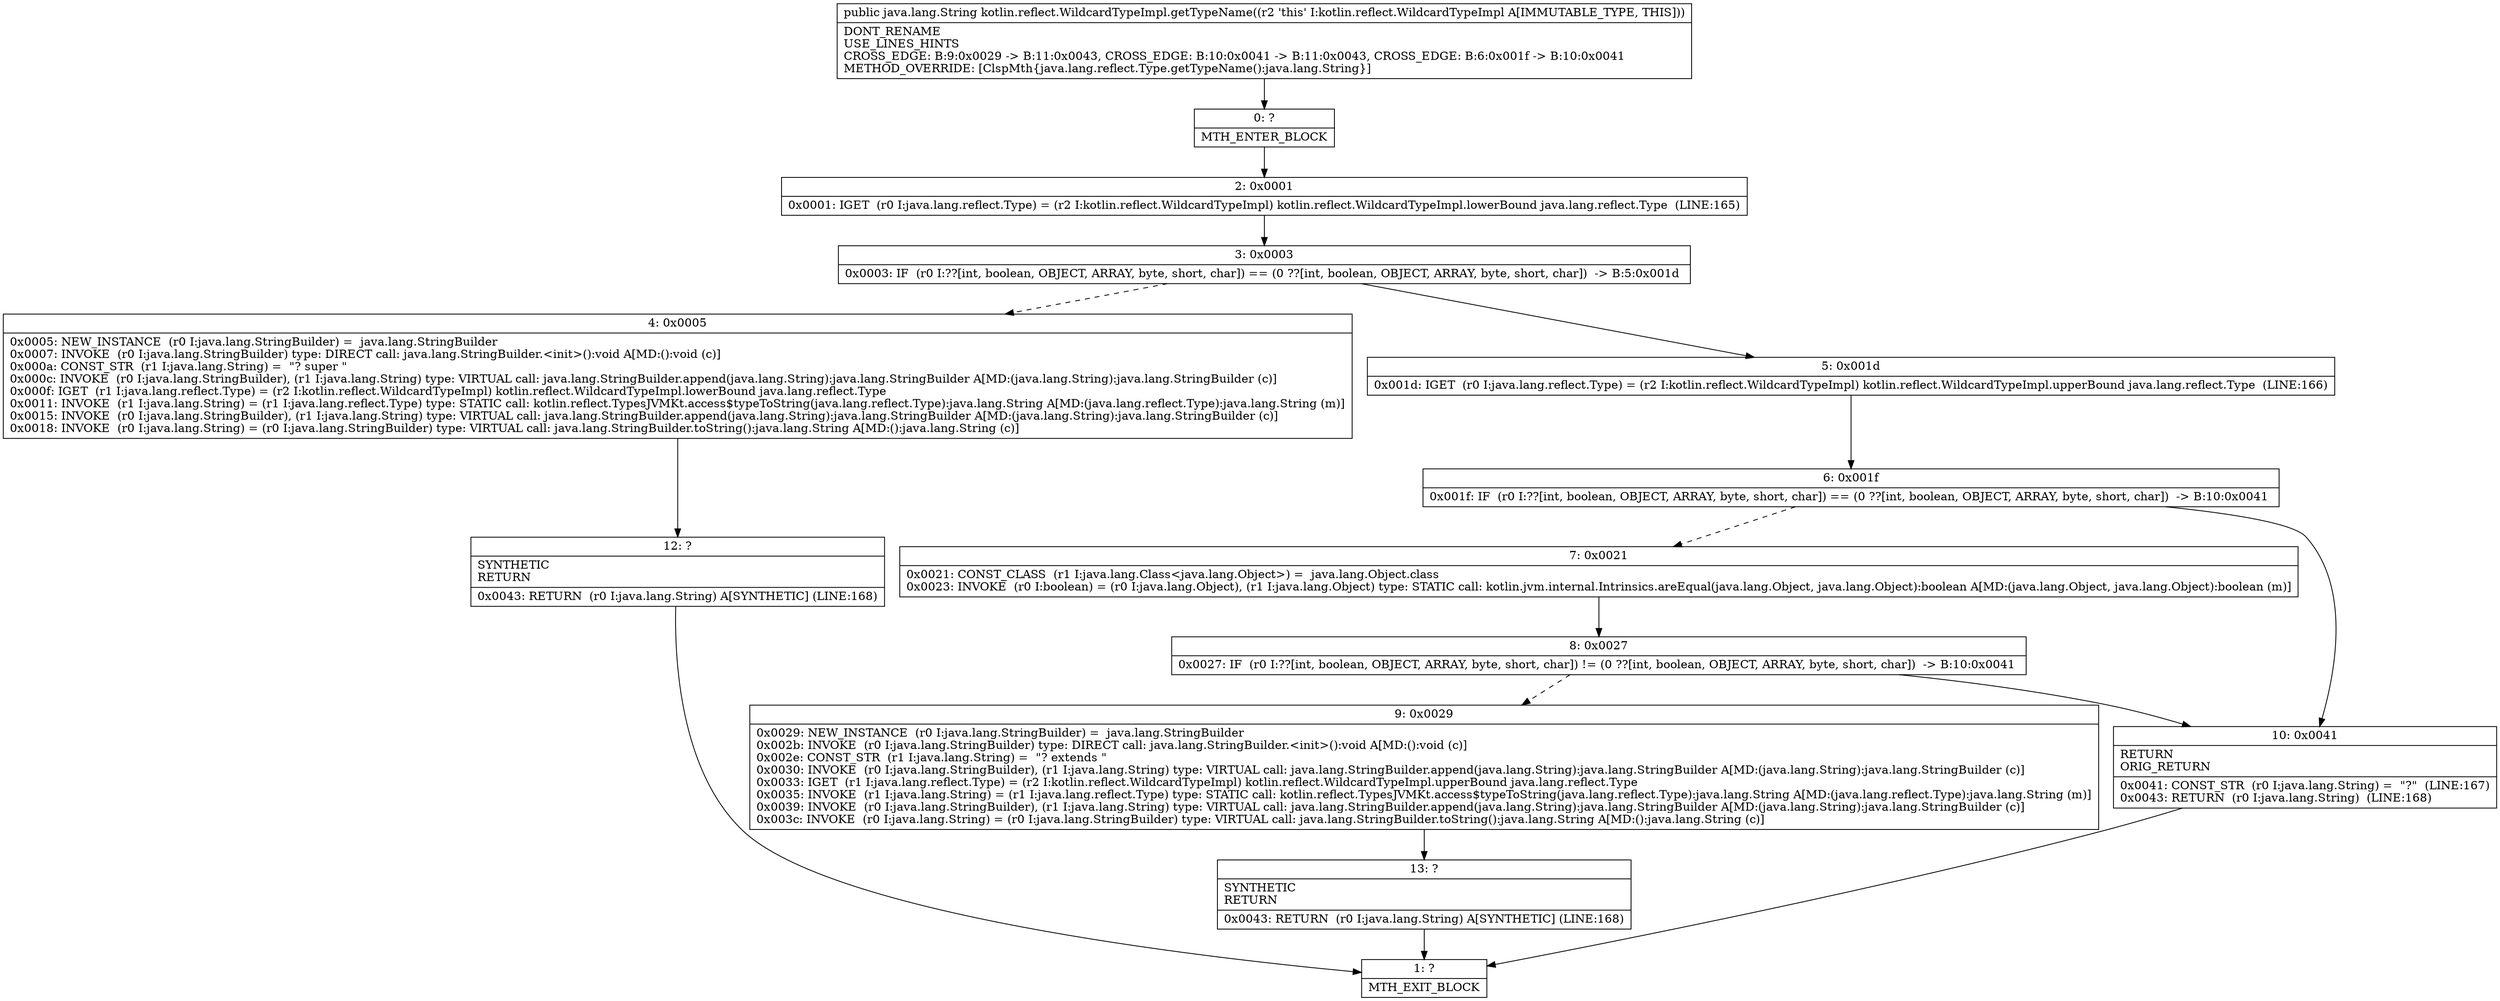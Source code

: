 digraph "CFG forkotlin.reflect.WildcardTypeImpl.getTypeName()Ljava\/lang\/String;" {
Node_0 [shape=record,label="{0\:\ ?|MTH_ENTER_BLOCK\l}"];
Node_2 [shape=record,label="{2\:\ 0x0001|0x0001: IGET  (r0 I:java.lang.reflect.Type) = (r2 I:kotlin.reflect.WildcardTypeImpl) kotlin.reflect.WildcardTypeImpl.lowerBound java.lang.reflect.Type  (LINE:165)\l}"];
Node_3 [shape=record,label="{3\:\ 0x0003|0x0003: IF  (r0 I:??[int, boolean, OBJECT, ARRAY, byte, short, char]) == (0 ??[int, boolean, OBJECT, ARRAY, byte, short, char])  \-\> B:5:0x001d \l}"];
Node_4 [shape=record,label="{4\:\ 0x0005|0x0005: NEW_INSTANCE  (r0 I:java.lang.StringBuilder) =  java.lang.StringBuilder \l0x0007: INVOKE  (r0 I:java.lang.StringBuilder) type: DIRECT call: java.lang.StringBuilder.\<init\>():void A[MD:():void (c)]\l0x000a: CONST_STR  (r1 I:java.lang.String) =  \"? super \" \l0x000c: INVOKE  (r0 I:java.lang.StringBuilder), (r1 I:java.lang.String) type: VIRTUAL call: java.lang.StringBuilder.append(java.lang.String):java.lang.StringBuilder A[MD:(java.lang.String):java.lang.StringBuilder (c)]\l0x000f: IGET  (r1 I:java.lang.reflect.Type) = (r2 I:kotlin.reflect.WildcardTypeImpl) kotlin.reflect.WildcardTypeImpl.lowerBound java.lang.reflect.Type \l0x0011: INVOKE  (r1 I:java.lang.String) = (r1 I:java.lang.reflect.Type) type: STATIC call: kotlin.reflect.TypesJVMKt.access$typeToString(java.lang.reflect.Type):java.lang.String A[MD:(java.lang.reflect.Type):java.lang.String (m)]\l0x0015: INVOKE  (r0 I:java.lang.StringBuilder), (r1 I:java.lang.String) type: VIRTUAL call: java.lang.StringBuilder.append(java.lang.String):java.lang.StringBuilder A[MD:(java.lang.String):java.lang.StringBuilder (c)]\l0x0018: INVOKE  (r0 I:java.lang.String) = (r0 I:java.lang.StringBuilder) type: VIRTUAL call: java.lang.StringBuilder.toString():java.lang.String A[MD:():java.lang.String (c)]\l}"];
Node_12 [shape=record,label="{12\:\ ?|SYNTHETIC\lRETURN\l|0x0043: RETURN  (r0 I:java.lang.String) A[SYNTHETIC] (LINE:168)\l}"];
Node_1 [shape=record,label="{1\:\ ?|MTH_EXIT_BLOCK\l}"];
Node_5 [shape=record,label="{5\:\ 0x001d|0x001d: IGET  (r0 I:java.lang.reflect.Type) = (r2 I:kotlin.reflect.WildcardTypeImpl) kotlin.reflect.WildcardTypeImpl.upperBound java.lang.reflect.Type  (LINE:166)\l}"];
Node_6 [shape=record,label="{6\:\ 0x001f|0x001f: IF  (r0 I:??[int, boolean, OBJECT, ARRAY, byte, short, char]) == (0 ??[int, boolean, OBJECT, ARRAY, byte, short, char])  \-\> B:10:0x0041 \l}"];
Node_7 [shape=record,label="{7\:\ 0x0021|0x0021: CONST_CLASS  (r1 I:java.lang.Class\<java.lang.Object\>) =  java.lang.Object.class \l0x0023: INVOKE  (r0 I:boolean) = (r0 I:java.lang.Object), (r1 I:java.lang.Object) type: STATIC call: kotlin.jvm.internal.Intrinsics.areEqual(java.lang.Object, java.lang.Object):boolean A[MD:(java.lang.Object, java.lang.Object):boolean (m)]\l}"];
Node_8 [shape=record,label="{8\:\ 0x0027|0x0027: IF  (r0 I:??[int, boolean, OBJECT, ARRAY, byte, short, char]) != (0 ??[int, boolean, OBJECT, ARRAY, byte, short, char])  \-\> B:10:0x0041 \l}"];
Node_9 [shape=record,label="{9\:\ 0x0029|0x0029: NEW_INSTANCE  (r0 I:java.lang.StringBuilder) =  java.lang.StringBuilder \l0x002b: INVOKE  (r0 I:java.lang.StringBuilder) type: DIRECT call: java.lang.StringBuilder.\<init\>():void A[MD:():void (c)]\l0x002e: CONST_STR  (r1 I:java.lang.String) =  \"? extends \" \l0x0030: INVOKE  (r0 I:java.lang.StringBuilder), (r1 I:java.lang.String) type: VIRTUAL call: java.lang.StringBuilder.append(java.lang.String):java.lang.StringBuilder A[MD:(java.lang.String):java.lang.StringBuilder (c)]\l0x0033: IGET  (r1 I:java.lang.reflect.Type) = (r2 I:kotlin.reflect.WildcardTypeImpl) kotlin.reflect.WildcardTypeImpl.upperBound java.lang.reflect.Type \l0x0035: INVOKE  (r1 I:java.lang.String) = (r1 I:java.lang.reflect.Type) type: STATIC call: kotlin.reflect.TypesJVMKt.access$typeToString(java.lang.reflect.Type):java.lang.String A[MD:(java.lang.reflect.Type):java.lang.String (m)]\l0x0039: INVOKE  (r0 I:java.lang.StringBuilder), (r1 I:java.lang.String) type: VIRTUAL call: java.lang.StringBuilder.append(java.lang.String):java.lang.StringBuilder A[MD:(java.lang.String):java.lang.StringBuilder (c)]\l0x003c: INVOKE  (r0 I:java.lang.String) = (r0 I:java.lang.StringBuilder) type: VIRTUAL call: java.lang.StringBuilder.toString():java.lang.String A[MD:():java.lang.String (c)]\l}"];
Node_13 [shape=record,label="{13\:\ ?|SYNTHETIC\lRETURN\l|0x0043: RETURN  (r0 I:java.lang.String) A[SYNTHETIC] (LINE:168)\l}"];
Node_10 [shape=record,label="{10\:\ 0x0041|RETURN\lORIG_RETURN\l|0x0041: CONST_STR  (r0 I:java.lang.String) =  \"?\"  (LINE:167)\l0x0043: RETURN  (r0 I:java.lang.String)  (LINE:168)\l}"];
MethodNode[shape=record,label="{public java.lang.String kotlin.reflect.WildcardTypeImpl.getTypeName((r2 'this' I:kotlin.reflect.WildcardTypeImpl A[IMMUTABLE_TYPE, THIS]))  | DONT_RENAME\lUSE_LINES_HINTS\lCROSS_EDGE: B:9:0x0029 \-\> B:11:0x0043, CROSS_EDGE: B:10:0x0041 \-\> B:11:0x0043, CROSS_EDGE: B:6:0x001f \-\> B:10:0x0041\lMETHOD_OVERRIDE: [ClspMth\{java.lang.reflect.Type.getTypeName():java.lang.String\}]\l}"];
MethodNode -> Node_0;Node_0 -> Node_2;
Node_2 -> Node_3;
Node_3 -> Node_4[style=dashed];
Node_3 -> Node_5;
Node_4 -> Node_12;
Node_12 -> Node_1;
Node_5 -> Node_6;
Node_6 -> Node_7[style=dashed];
Node_6 -> Node_10;
Node_7 -> Node_8;
Node_8 -> Node_9[style=dashed];
Node_8 -> Node_10;
Node_9 -> Node_13;
Node_13 -> Node_1;
Node_10 -> Node_1;
}

